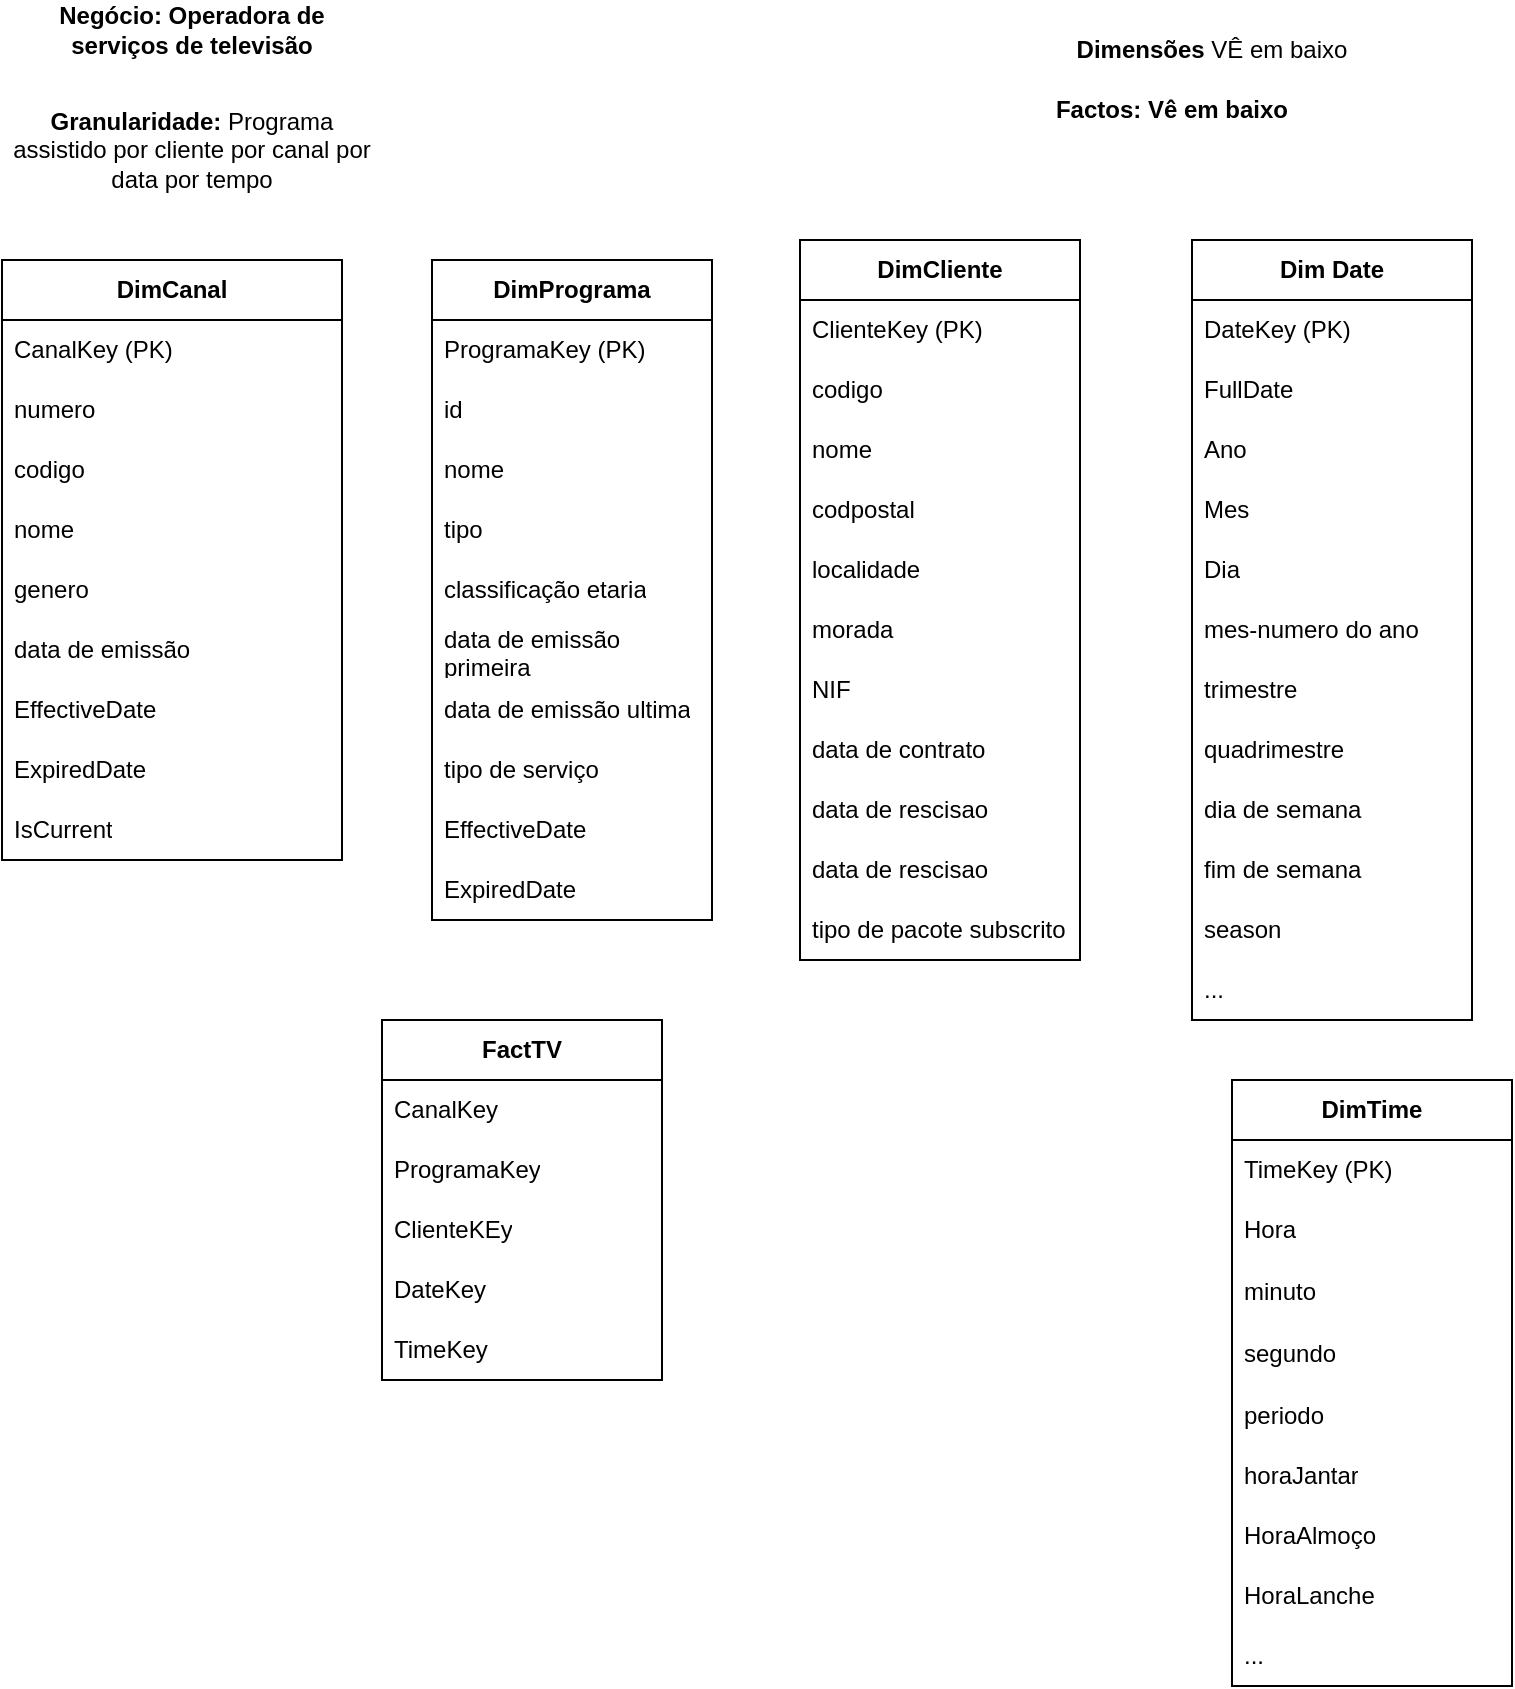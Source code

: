 <mxfile version="22.1.21" type="device">
  <diagram name="Página-1" id="QkJBK4N1LXpg_tuN-uz5">
    <mxGraphModel dx="1036" dy="614" grid="1" gridSize="10" guides="1" tooltips="1" connect="1" arrows="1" fold="1" page="1" pageScale="1" pageWidth="827" pageHeight="1169" math="0" shadow="0">
      <root>
        <mxCell id="0" />
        <mxCell id="1" parent="0" />
        <mxCell id="gSmaacnBs6LnGC5RlYPE-1" value="&lt;b&gt;Dimensões &lt;/b&gt;VÊ em baixo" style="text;html=1;strokeColor=none;fillColor=none;align=center;verticalAlign=middle;whiteSpace=wrap;rounded=0;" parent="1" vertex="1">
          <mxGeometry x="550" y="40" width="140" height="30" as="geometry" />
        </mxCell>
        <mxCell id="gSmaacnBs6LnGC5RlYPE-2" value="&lt;b&gt;Factos: Vê em baixo&lt;/b&gt;" style="text;html=1;strokeColor=none;fillColor=none;align=center;verticalAlign=middle;whiteSpace=wrap;rounded=0;" parent="1" vertex="1">
          <mxGeometry x="510" y="70" width="180" height="30" as="geometry" />
        </mxCell>
        <mxCell id="gSmaacnBs6LnGC5RlYPE-3" value="&lt;b&gt;DimCanal&lt;/b&gt;" style="swimlane;fontStyle=0;childLayout=stackLayout;horizontal=1;startSize=30;horizontalStack=0;resizeParent=1;resizeParentMax=0;resizeLast=0;collapsible=1;marginBottom=0;whiteSpace=wrap;html=1;" parent="1" vertex="1">
          <mxGeometry x="15" y="160" width="170" height="300" as="geometry" />
        </mxCell>
        <mxCell id="gSmaacnBs6LnGC5RlYPE-4" value="CanalKey (PK)" style="text;strokeColor=none;fillColor=none;align=left;verticalAlign=middle;spacingLeft=4;spacingRight=4;overflow=hidden;points=[[0,0.5],[1,0.5]];portConstraint=eastwest;rotatable=0;whiteSpace=wrap;html=1;" parent="gSmaacnBs6LnGC5RlYPE-3" vertex="1">
          <mxGeometry y="30" width="170" height="30" as="geometry" />
        </mxCell>
        <mxCell id="gSmaacnBs6LnGC5RlYPE-5" value="numero" style="text;strokeColor=none;fillColor=none;align=left;verticalAlign=middle;spacingLeft=4;spacingRight=4;overflow=hidden;points=[[0,0.5],[1,0.5]];portConstraint=eastwest;rotatable=0;whiteSpace=wrap;html=1;" parent="gSmaacnBs6LnGC5RlYPE-3" vertex="1">
          <mxGeometry y="60" width="170" height="30" as="geometry" />
        </mxCell>
        <mxCell id="gSmaacnBs6LnGC5RlYPE-6" value="codigo" style="text;strokeColor=none;fillColor=none;align=left;verticalAlign=middle;spacingLeft=4;spacingRight=4;overflow=hidden;points=[[0,0.5],[1,0.5]];portConstraint=eastwest;rotatable=0;whiteSpace=wrap;html=1;" parent="gSmaacnBs6LnGC5RlYPE-3" vertex="1">
          <mxGeometry y="90" width="170" height="30" as="geometry" />
        </mxCell>
        <mxCell id="gSmaacnBs6LnGC5RlYPE-7" value="nome" style="text;strokeColor=none;fillColor=none;align=left;verticalAlign=middle;spacingLeft=4;spacingRight=4;overflow=hidden;points=[[0,0.5],[1,0.5]];portConstraint=eastwest;rotatable=0;whiteSpace=wrap;html=1;" parent="gSmaacnBs6LnGC5RlYPE-3" vertex="1">
          <mxGeometry y="120" width="170" height="30" as="geometry" />
        </mxCell>
        <mxCell id="gSmaacnBs6LnGC5RlYPE-8" value="genero" style="text;strokeColor=none;fillColor=none;align=left;verticalAlign=middle;spacingLeft=4;spacingRight=4;overflow=hidden;points=[[0,0.5],[1,0.5]];portConstraint=eastwest;rotatable=0;whiteSpace=wrap;html=1;" parent="gSmaacnBs6LnGC5RlYPE-3" vertex="1">
          <mxGeometry y="150" width="170" height="30" as="geometry" />
        </mxCell>
        <mxCell id="gSmaacnBs6LnGC5RlYPE-9" value="data de emissão" style="text;strokeColor=none;fillColor=none;align=left;verticalAlign=middle;spacingLeft=4;spacingRight=4;overflow=hidden;points=[[0,0.5],[1,0.5]];portConstraint=eastwest;rotatable=0;whiteSpace=wrap;html=1;" parent="gSmaacnBs6LnGC5RlYPE-3" vertex="1">
          <mxGeometry y="180" width="170" height="30" as="geometry" />
        </mxCell>
        <mxCell id="gSmaacnBs6LnGC5RlYPE-18" value="EffectiveDate" style="text;strokeColor=none;fillColor=none;align=left;verticalAlign=middle;spacingLeft=4;spacingRight=4;overflow=hidden;points=[[0,0.5],[1,0.5]];portConstraint=eastwest;rotatable=0;whiteSpace=wrap;html=1;" parent="gSmaacnBs6LnGC5RlYPE-3" vertex="1">
          <mxGeometry y="210" width="170" height="30" as="geometry" />
        </mxCell>
        <mxCell id="gSmaacnBs6LnGC5RlYPE-19" value="ExpiredDate" style="text;strokeColor=none;fillColor=none;align=left;verticalAlign=middle;spacingLeft=4;spacingRight=4;overflow=hidden;points=[[0,0.5],[1,0.5]];portConstraint=eastwest;rotatable=0;whiteSpace=wrap;html=1;" parent="gSmaacnBs6LnGC5RlYPE-3" vertex="1">
          <mxGeometry y="240" width="170" height="30" as="geometry" />
        </mxCell>
        <mxCell id="gSmaacnBs6LnGC5RlYPE-20" value="IsCurrent" style="text;strokeColor=none;fillColor=none;align=left;verticalAlign=middle;spacingLeft=4;spacingRight=4;overflow=hidden;points=[[0,0.5],[1,0.5]];portConstraint=eastwest;rotatable=0;whiteSpace=wrap;html=1;" parent="gSmaacnBs6LnGC5RlYPE-3" vertex="1">
          <mxGeometry y="270" width="170" height="30" as="geometry" />
        </mxCell>
        <mxCell id="gSmaacnBs6LnGC5RlYPE-21" value="&lt;b&gt;FactTV&lt;/b&gt;" style="swimlane;fontStyle=0;childLayout=stackLayout;horizontal=1;startSize=30;horizontalStack=0;resizeParent=1;resizeParentMax=0;resizeLast=0;collapsible=1;marginBottom=0;whiteSpace=wrap;html=1;" parent="1" vertex="1">
          <mxGeometry x="205" y="540" width="140" height="180" as="geometry" />
        </mxCell>
        <mxCell id="gSmaacnBs6LnGC5RlYPE-22" value="CanalKey" style="text;strokeColor=none;fillColor=none;align=left;verticalAlign=middle;spacingLeft=4;spacingRight=4;overflow=hidden;points=[[0,0.5],[1,0.5]];portConstraint=eastwest;rotatable=0;whiteSpace=wrap;html=1;" parent="gSmaacnBs6LnGC5RlYPE-21" vertex="1">
          <mxGeometry y="30" width="140" height="30" as="geometry" />
        </mxCell>
        <mxCell id="YkwlQ2Gsue8Ubc3D1Cpx-11" value="ProgramaKey" style="text;strokeColor=none;fillColor=none;align=left;verticalAlign=middle;spacingLeft=4;spacingRight=4;overflow=hidden;points=[[0,0.5],[1,0.5]];portConstraint=eastwest;rotatable=0;whiteSpace=wrap;html=1;" vertex="1" parent="gSmaacnBs6LnGC5RlYPE-21">
          <mxGeometry y="60" width="140" height="30" as="geometry" />
        </mxCell>
        <mxCell id="YkwlQ2Gsue8Ubc3D1Cpx-12" value="ClienteKEy" style="text;strokeColor=none;fillColor=none;align=left;verticalAlign=middle;spacingLeft=4;spacingRight=4;overflow=hidden;points=[[0,0.5],[1,0.5]];portConstraint=eastwest;rotatable=0;whiteSpace=wrap;html=1;" vertex="1" parent="gSmaacnBs6LnGC5RlYPE-21">
          <mxGeometry y="90" width="140" height="30" as="geometry" />
        </mxCell>
        <mxCell id="YkwlQ2Gsue8Ubc3D1Cpx-13" value="DateKey" style="text;strokeColor=none;fillColor=none;align=left;verticalAlign=middle;spacingLeft=4;spacingRight=4;overflow=hidden;points=[[0,0.5],[1,0.5]];portConstraint=eastwest;rotatable=0;whiteSpace=wrap;html=1;" vertex="1" parent="gSmaacnBs6LnGC5RlYPE-21">
          <mxGeometry y="120" width="140" height="30" as="geometry" />
        </mxCell>
        <mxCell id="YkwlQ2Gsue8Ubc3D1Cpx-14" value="TimeKey" style="text;strokeColor=none;fillColor=none;align=left;verticalAlign=middle;spacingLeft=4;spacingRight=4;overflow=hidden;points=[[0,0.5],[1,0.5]];portConstraint=eastwest;rotatable=0;whiteSpace=wrap;html=1;" vertex="1" parent="gSmaacnBs6LnGC5RlYPE-21">
          <mxGeometry y="150" width="140" height="30" as="geometry" />
        </mxCell>
        <mxCell id="gSmaacnBs6LnGC5RlYPE-31" value="&lt;b&gt;DimCliente&lt;/b&gt;" style="swimlane;fontStyle=0;childLayout=stackLayout;horizontal=1;startSize=30;horizontalStack=0;resizeParent=1;resizeParentMax=0;resizeLast=0;collapsible=1;marginBottom=0;whiteSpace=wrap;html=1;" parent="1" vertex="1">
          <mxGeometry x="414" y="150" width="140" height="360" as="geometry" />
        </mxCell>
        <mxCell id="gSmaacnBs6LnGC5RlYPE-32" value="ClienteKey (PK)" style="text;strokeColor=none;fillColor=none;align=left;verticalAlign=middle;spacingLeft=4;spacingRight=4;overflow=hidden;points=[[0,0.5],[1,0.5]];portConstraint=eastwest;rotatable=0;whiteSpace=wrap;html=1;" parent="gSmaacnBs6LnGC5RlYPE-31" vertex="1">
          <mxGeometry y="30" width="140" height="30" as="geometry" />
        </mxCell>
        <mxCell id="gSmaacnBs6LnGC5RlYPE-33" value="codigo" style="text;strokeColor=none;fillColor=none;align=left;verticalAlign=middle;spacingLeft=4;spacingRight=4;overflow=hidden;points=[[0,0.5],[1,0.5]];portConstraint=eastwest;rotatable=0;whiteSpace=wrap;html=1;" parent="gSmaacnBs6LnGC5RlYPE-31" vertex="1">
          <mxGeometry y="60" width="140" height="30" as="geometry" />
        </mxCell>
        <mxCell id="gSmaacnBs6LnGC5RlYPE-92" value="nome" style="text;strokeColor=none;fillColor=none;align=left;verticalAlign=middle;spacingLeft=4;spacingRight=4;overflow=hidden;points=[[0,0.5],[1,0.5]];portConstraint=eastwest;rotatable=0;whiteSpace=wrap;html=1;" parent="gSmaacnBs6LnGC5RlYPE-31" vertex="1">
          <mxGeometry y="90" width="140" height="30" as="geometry" />
        </mxCell>
        <mxCell id="gSmaacnBs6LnGC5RlYPE-34" value="codpostal" style="text;strokeColor=none;fillColor=none;align=left;verticalAlign=middle;spacingLeft=4;spacingRight=4;overflow=hidden;points=[[0,0.5],[1,0.5]];portConstraint=eastwest;rotatable=0;whiteSpace=wrap;html=1;" parent="gSmaacnBs6LnGC5RlYPE-31" vertex="1">
          <mxGeometry y="120" width="140" height="30" as="geometry" />
        </mxCell>
        <mxCell id="YkwlQ2Gsue8Ubc3D1Cpx-3" value="localidade" style="text;strokeColor=none;fillColor=none;align=left;verticalAlign=middle;spacingLeft=4;spacingRight=4;overflow=hidden;points=[[0,0.5],[1,0.5]];portConstraint=eastwest;rotatable=0;whiteSpace=wrap;html=1;" vertex="1" parent="gSmaacnBs6LnGC5RlYPE-31">
          <mxGeometry y="150" width="140" height="30" as="geometry" />
        </mxCell>
        <mxCell id="YkwlQ2Gsue8Ubc3D1Cpx-4" value="morada" style="text;strokeColor=none;fillColor=none;align=left;verticalAlign=middle;spacingLeft=4;spacingRight=4;overflow=hidden;points=[[0,0.5],[1,0.5]];portConstraint=eastwest;rotatable=0;whiteSpace=wrap;html=1;" vertex="1" parent="gSmaacnBs6LnGC5RlYPE-31">
          <mxGeometry y="180" width="140" height="30" as="geometry" />
        </mxCell>
        <mxCell id="YkwlQ2Gsue8Ubc3D1Cpx-5" value="NIF" style="text;strokeColor=none;fillColor=none;align=left;verticalAlign=middle;spacingLeft=4;spacingRight=4;overflow=hidden;points=[[0,0.5],[1,0.5]];portConstraint=eastwest;rotatable=0;whiteSpace=wrap;html=1;" vertex="1" parent="gSmaacnBs6LnGC5RlYPE-31">
          <mxGeometry y="210" width="140" height="30" as="geometry" />
        </mxCell>
        <mxCell id="YkwlQ2Gsue8Ubc3D1Cpx-6" value="data de contrato" style="text;strokeColor=none;fillColor=none;align=left;verticalAlign=middle;spacingLeft=4;spacingRight=4;overflow=hidden;points=[[0,0.5],[1,0.5]];portConstraint=eastwest;rotatable=0;whiteSpace=wrap;html=1;" vertex="1" parent="gSmaacnBs6LnGC5RlYPE-31">
          <mxGeometry y="240" width="140" height="30" as="geometry" />
        </mxCell>
        <mxCell id="YkwlQ2Gsue8Ubc3D1Cpx-7" value="data de rescisao&lt;span style=&quot;white-space: pre;&quot;&gt;&#x9;&lt;/span&gt;" style="text;strokeColor=none;fillColor=none;align=left;verticalAlign=middle;spacingLeft=4;spacingRight=4;overflow=hidden;points=[[0,0.5],[1,0.5]];portConstraint=eastwest;rotatable=0;whiteSpace=wrap;html=1;" vertex="1" parent="gSmaacnBs6LnGC5RlYPE-31">
          <mxGeometry y="270" width="140" height="30" as="geometry" />
        </mxCell>
        <mxCell id="YkwlQ2Gsue8Ubc3D1Cpx-8" value="data de rescisao&lt;span style=&quot;white-space: pre;&quot;&gt;&#x9;&lt;/span&gt;" style="text;strokeColor=none;fillColor=none;align=left;verticalAlign=middle;spacingLeft=4;spacingRight=4;overflow=hidden;points=[[0,0.5],[1,0.5]];portConstraint=eastwest;rotatable=0;whiteSpace=wrap;html=1;" vertex="1" parent="gSmaacnBs6LnGC5RlYPE-31">
          <mxGeometry y="300" width="140" height="30" as="geometry" />
        </mxCell>
        <mxCell id="YkwlQ2Gsue8Ubc3D1Cpx-9" value="tipo de pacote subscrito" style="text;strokeColor=none;fillColor=none;align=left;verticalAlign=middle;spacingLeft=4;spacingRight=4;overflow=hidden;points=[[0,0.5],[1,0.5]];portConstraint=eastwest;rotatable=0;whiteSpace=wrap;html=1;" vertex="1" parent="gSmaacnBs6LnGC5RlYPE-31">
          <mxGeometry y="330" width="140" height="30" as="geometry" />
        </mxCell>
        <mxCell id="gSmaacnBs6LnGC5RlYPE-39" value="&lt;b&gt;DimTime&lt;/b&gt;" style="swimlane;fontStyle=0;childLayout=stackLayout;horizontal=1;startSize=30;horizontalStack=0;resizeParent=1;resizeParentMax=0;resizeLast=0;collapsible=1;marginBottom=0;whiteSpace=wrap;html=1;" parent="1" vertex="1">
          <mxGeometry x="630" y="570" width="140" height="303" as="geometry" />
        </mxCell>
        <mxCell id="gSmaacnBs6LnGC5RlYPE-40" value="TimeKey (PK)" style="text;strokeColor=none;fillColor=none;align=left;verticalAlign=middle;spacingLeft=4;spacingRight=4;overflow=hidden;points=[[0,0.5],[1,0.5]];portConstraint=eastwest;rotatable=0;whiteSpace=wrap;html=1;" parent="gSmaacnBs6LnGC5RlYPE-39" vertex="1">
          <mxGeometry y="30" width="140" height="30" as="geometry" />
        </mxCell>
        <mxCell id="gSmaacnBs6LnGC5RlYPE-41" value="Hora" style="text;strokeColor=none;fillColor=none;align=left;verticalAlign=middle;spacingLeft=4;spacingRight=4;overflow=hidden;points=[[0,0.5],[1,0.5]];portConstraint=eastwest;rotatable=0;whiteSpace=wrap;html=1;" parent="gSmaacnBs6LnGC5RlYPE-39" vertex="1">
          <mxGeometry y="60" width="140" height="30" as="geometry" />
        </mxCell>
        <mxCell id="gSmaacnBs6LnGC5RlYPE-42" value="minuto" style="text;strokeColor=none;fillColor=none;align=left;verticalAlign=middle;spacingLeft=4;spacingRight=4;overflow=hidden;points=[[0,0.5],[1,0.5]];portConstraint=eastwest;rotatable=0;whiteSpace=wrap;html=1;" parent="gSmaacnBs6LnGC5RlYPE-39" vertex="1">
          <mxGeometry y="90" width="140" height="31" as="geometry" />
        </mxCell>
        <mxCell id="gSmaacnBs6LnGC5RlYPE-43" value="segundo" style="text;strokeColor=none;fillColor=none;align=left;verticalAlign=middle;spacingLeft=4;spacingRight=4;overflow=hidden;points=[[0,0.5],[1,0.5]];portConstraint=eastwest;rotatable=0;whiteSpace=wrap;html=1;" parent="gSmaacnBs6LnGC5RlYPE-39" vertex="1">
          <mxGeometry y="121" width="140" height="31" as="geometry" />
        </mxCell>
        <mxCell id="gSmaacnBs6LnGC5RlYPE-44" value="periodo" style="text;strokeColor=none;fillColor=none;align=left;verticalAlign=middle;spacingLeft=4;spacingRight=4;overflow=hidden;points=[[0,0.5],[1,0.5]];portConstraint=eastwest;rotatable=0;whiteSpace=wrap;html=1;" parent="gSmaacnBs6LnGC5RlYPE-39" vertex="1">
          <mxGeometry y="152" width="140" height="31" as="geometry" />
        </mxCell>
        <mxCell id="gSmaacnBs6LnGC5RlYPE-45" value="horaJantar" style="text;strokeColor=none;fillColor=none;align=left;verticalAlign=middle;spacingLeft=4;spacingRight=4;overflow=hidden;points=[[0,0.5],[1,0.5]];portConstraint=eastwest;rotatable=0;whiteSpace=wrap;html=1;" parent="gSmaacnBs6LnGC5RlYPE-39" vertex="1">
          <mxGeometry y="183" width="140" height="30" as="geometry" />
        </mxCell>
        <mxCell id="gSmaacnBs6LnGC5RlYPE-46" value="HoraAlmoço" style="text;strokeColor=none;fillColor=none;align=left;verticalAlign=middle;spacingLeft=4;spacingRight=4;overflow=hidden;points=[[0,0.5],[1,0.5]];portConstraint=eastwest;rotatable=0;whiteSpace=wrap;html=1;" parent="gSmaacnBs6LnGC5RlYPE-39" vertex="1">
          <mxGeometry y="213" width="140" height="30" as="geometry" />
        </mxCell>
        <mxCell id="gSmaacnBs6LnGC5RlYPE-47" value="HoraLanche" style="text;strokeColor=none;fillColor=none;align=left;verticalAlign=middle;spacingLeft=4;spacingRight=4;overflow=hidden;points=[[0,0.5],[1,0.5]];portConstraint=eastwest;rotatable=0;whiteSpace=wrap;html=1;" parent="gSmaacnBs6LnGC5RlYPE-39" vertex="1">
          <mxGeometry y="243" width="140" height="30" as="geometry" />
        </mxCell>
        <mxCell id="gSmaacnBs6LnGC5RlYPE-48" value="..." style="text;strokeColor=none;fillColor=none;align=left;verticalAlign=middle;spacingLeft=4;spacingRight=4;overflow=hidden;points=[[0,0.5],[1,0.5]];portConstraint=eastwest;rotatable=0;whiteSpace=wrap;html=1;" parent="gSmaacnBs6LnGC5RlYPE-39" vertex="1">
          <mxGeometry y="273" width="140" height="30" as="geometry" />
        </mxCell>
        <mxCell id="gSmaacnBs6LnGC5RlYPE-49" value="&lt;b&gt;Dim Date&lt;/b&gt;" style="swimlane;fontStyle=0;childLayout=stackLayout;horizontal=1;startSize=30;horizontalStack=0;resizeParent=1;resizeParentMax=0;resizeLast=0;collapsible=1;marginBottom=0;whiteSpace=wrap;html=1;" parent="1" vertex="1">
          <mxGeometry x="610" y="150" width="140" height="390" as="geometry" />
        </mxCell>
        <mxCell id="gSmaacnBs6LnGC5RlYPE-50" value="DateKey (PK)" style="text;strokeColor=none;fillColor=none;align=left;verticalAlign=middle;spacingLeft=4;spacingRight=4;overflow=hidden;points=[[0,0.5],[1,0.5]];portConstraint=eastwest;rotatable=0;whiteSpace=wrap;html=1;" parent="gSmaacnBs6LnGC5RlYPE-49" vertex="1">
          <mxGeometry y="30" width="140" height="30" as="geometry" />
        </mxCell>
        <mxCell id="gSmaacnBs6LnGC5RlYPE-51" value="FullDate" style="text;strokeColor=none;fillColor=none;align=left;verticalAlign=middle;spacingLeft=4;spacingRight=4;overflow=hidden;points=[[0,0.5],[1,0.5]];portConstraint=eastwest;rotatable=0;whiteSpace=wrap;html=1;" parent="gSmaacnBs6LnGC5RlYPE-49" vertex="1">
          <mxGeometry y="60" width="140" height="30" as="geometry" />
        </mxCell>
        <mxCell id="gSmaacnBs6LnGC5RlYPE-52" value="Ano" style="text;strokeColor=none;fillColor=none;align=left;verticalAlign=middle;spacingLeft=4;spacingRight=4;overflow=hidden;points=[[0,0.5],[1,0.5]];portConstraint=eastwest;rotatable=0;whiteSpace=wrap;html=1;" parent="gSmaacnBs6LnGC5RlYPE-49" vertex="1">
          <mxGeometry y="90" width="140" height="30" as="geometry" />
        </mxCell>
        <mxCell id="gSmaacnBs6LnGC5RlYPE-53" value="Mes" style="text;strokeColor=none;fillColor=none;align=left;verticalAlign=middle;spacingLeft=4;spacingRight=4;overflow=hidden;points=[[0,0.5],[1,0.5]];portConstraint=eastwest;rotatable=0;whiteSpace=wrap;html=1;" parent="gSmaacnBs6LnGC5RlYPE-49" vertex="1">
          <mxGeometry y="120" width="140" height="30" as="geometry" />
        </mxCell>
        <mxCell id="gSmaacnBs6LnGC5RlYPE-54" value="Dia" style="text;strokeColor=none;fillColor=none;align=left;verticalAlign=middle;spacingLeft=4;spacingRight=4;overflow=hidden;points=[[0,0.5],[1,0.5]];portConstraint=eastwest;rotatable=0;whiteSpace=wrap;html=1;" parent="gSmaacnBs6LnGC5RlYPE-49" vertex="1">
          <mxGeometry y="150" width="140" height="30" as="geometry" />
        </mxCell>
        <mxCell id="gSmaacnBs6LnGC5RlYPE-55" value="mes-numero do ano" style="text;strokeColor=none;fillColor=none;align=left;verticalAlign=middle;spacingLeft=4;spacingRight=4;overflow=hidden;points=[[0,0.5],[1,0.5]];portConstraint=eastwest;rotatable=0;whiteSpace=wrap;html=1;" parent="gSmaacnBs6LnGC5RlYPE-49" vertex="1">
          <mxGeometry y="180" width="140" height="30" as="geometry" />
        </mxCell>
        <mxCell id="gSmaacnBs6LnGC5RlYPE-56" value="trimestre" style="text;strokeColor=none;fillColor=none;align=left;verticalAlign=middle;spacingLeft=4;spacingRight=4;overflow=hidden;points=[[0,0.5],[1,0.5]];portConstraint=eastwest;rotatable=0;whiteSpace=wrap;html=1;" parent="gSmaacnBs6LnGC5RlYPE-49" vertex="1">
          <mxGeometry y="210" width="140" height="30" as="geometry" />
        </mxCell>
        <mxCell id="gSmaacnBs6LnGC5RlYPE-57" value="quadrimestre" style="text;strokeColor=none;fillColor=none;align=left;verticalAlign=middle;spacingLeft=4;spacingRight=4;overflow=hidden;points=[[0,0.5],[1,0.5]];portConstraint=eastwest;rotatable=0;whiteSpace=wrap;html=1;" parent="gSmaacnBs6LnGC5RlYPE-49" vertex="1">
          <mxGeometry y="240" width="140" height="30" as="geometry" />
        </mxCell>
        <mxCell id="gSmaacnBs6LnGC5RlYPE-58" value="dia de semana" style="text;strokeColor=none;fillColor=none;align=left;verticalAlign=middle;spacingLeft=4;spacingRight=4;overflow=hidden;points=[[0,0.5],[1,0.5]];portConstraint=eastwest;rotatable=0;whiteSpace=wrap;html=1;" parent="gSmaacnBs6LnGC5RlYPE-49" vertex="1">
          <mxGeometry y="270" width="140" height="30" as="geometry" />
        </mxCell>
        <mxCell id="gSmaacnBs6LnGC5RlYPE-59" value="fim de semana" style="text;strokeColor=none;fillColor=none;align=left;verticalAlign=middle;spacingLeft=4;spacingRight=4;overflow=hidden;points=[[0,0.5],[1,0.5]];portConstraint=eastwest;rotatable=0;whiteSpace=wrap;html=1;" parent="gSmaacnBs6LnGC5RlYPE-49" vertex="1">
          <mxGeometry y="300" width="140" height="30" as="geometry" />
        </mxCell>
        <mxCell id="gSmaacnBs6LnGC5RlYPE-60" value="season" style="text;strokeColor=none;fillColor=none;align=left;verticalAlign=middle;spacingLeft=4;spacingRight=4;overflow=hidden;points=[[0,0.5],[1,0.5]];portConstraint=eastwest;rotatable=0;whiteSpace=wrap;html=1;" parent="gSmaacnBs6LnGC5RlYPE-49" vertex="1">
          <mxGeometry y="330" width="140" height="30" as="geometry" />
        </mxCell>
        <mxCell id="gSmaacnBs6LnGC5RlYPE-61" value="..." style="text;strokeColor=none;fillColor=none;align=left;verticalAlign=middle;spacingLeft=4;spacingRight=4;overflow=hidden;points=[[0,0.5],[1,0.5]];portConstraint=eastwest;rotatable=0;whiteSpace=wrap;html=1;" parent="gSmaacnBs6LnGC5RlYPE-49" vertex="1">
          <mxGeometry y="360" width="140" height="30" as="geometry" />
        </mxCell>
        <mxCell id="gSmaacnBs6LnGC5RlYPE-62" value="&lt;b&gt;DimPrograma&lt;/b&gt;" style="swimlane;fontStyle=0;childLayout=stackLayout;horizontal=1;startSize=30;horizontalStack=0;resizeParent=1;resizeParentMax=0;resizeLast=0;collapsible=1;marginBottom=0;whiteSpace=wrap;html=1;" parent="1" vertex="1">
          <mxGeometry x="230" y="160" width="140" height="330" as="geometry" />
        </mxCell>
        <mxCell id="gSmaacnBs6LnGC5RlYPE-63" value="ProgramaKey (PK)" style="text;strokeColor=none;fillColor=none;align=left;verticalAlign=middle;spacingLeft=4;spacingRight=4;overflow=hidden;points=[[0,0.5],[1,0.5]];portConstraint=eastwest;rotatable=0;whiteSpace=wrap;html=1;" parent="gSmaacnBs6LnGC5RlYPE-62" vertex="1">
          <mxGeometry y="30" width="140" height="30" as="geometry" />
        </mxCell>
        <mxCell id="gSmaacnBs6LnGC5RlYPE-64" value="id" style="text;strokeColor=none;fillColor=none;align=left;verticalAlign=middle;spacingLeft=4;spacingRight=4;overflow=hidden;points=[[0,0.5],[1,0.5]];portConstraint=eastwest;rotatable=0;whiteSpace=wrap;html=1;" parent="gSmaacnBs6LnGC5RlYPE-62" vertex="1">
          <mxGeometry y="60" width="140" height="30" as="geometry" />
        </mxCell>
        <mxCell id="gSmaacnBs6LnGC5RlYPE-65" value="nome" style="text;strokeColor=none;fillColor=none;align=left;verticalAlign=middle;spacingLeft=4;spacingRight=4;overflow=hidden;points=[[0,0.5],[1,0.5]];portConstraint=eastwest;rotatable=0;whiteSpace=wrap;html=1;" parent="gSmaacnBs6LnGC5RlYPE-62" vertex="1">
          <mxGeometry y="90" width="140" height="30" as="geometry" />
        </mxCell>
        <mxCell id="gSmaacnBs6LnGC5RlYPE-66" value="tipo" style="text;strokeColor=none;fillColor=none;align=left;verticalAlign=middle;spacingLeft=4;spacingRight=4;overflow=hidden;points=[[0,0.5],[1,0.5]];portConstraint=eastwest;rotatable=0;whiteSpace=wrap;html=1;" parent="gSmaacnBs6LnGC5RlYPE-62" vertex="1">
          <mxGeometry y="120" width="140" height="30" as="geometry" />
        </mxCell>
        <mxCell id="gSmaacnBs6LnGC5RlYPE-67" value="classificação etaria" style="text;strokeColor=none;fillColor=none;align=left;verticalAlign=middle;spacingLeft=4;spacingRight=4;overflow=hidden;points=[[0,0.5],[1,0.5]];portConstraint=eastwest;rotatable=0;whiteSpace=wrap;html=1;" parent="gSmaacnBs6LnGC5RlYPE-62" vertex="1">
          <mxGeometry y="150" width="140" height="30" as="geometry" />
        </mxCell>
        <mxCell id="gSmaacnBs6LnGC5RlYPE-68" value="data de emissão primeira" style="text;strokeColor=none;fillColor=none;align=left;verticalAlign=middle;spacingLeft=4;spacingRight=4;overflow=hidden;points=[[0,0.5],[1,0.5]];portConstraint=eastwest;rotatable=0;whiteSpace=wrap;html=1;" parent="gSmaacnBs6LnGC5RlYPE-62" vertex="1">
          <mxGeometry y="180" width="140" height="30" as="geometry" />
        </mxCell>
        <mxCell id="YkwlQ2Gsue8Ubc3D1Cpx-2" value="data de emissão ultima" style="text;strokeColor=none;fillColor=none;align=left;verticalAlign=middle;spacingLeft=4;spacingRight=4;overflow=hidden;points=[[0,0.5],[1,0.5]];portConstraint=eastwest;rotatable=0;whiteSpace=wrap;html=1;" vertex="1" parent="gSmaacnBs6LnGC5RlYPE-62">
          <mxGeometry y="210" width="140" height="30" as="geometry" />
        </mxCell>
        <mxCell id="YkwlQ2Gsue8Ubc3D1Cpx-16" value="tipo de serviço" style="text;strokeColor=none;fillColor=none;align=left;verticalAlign=middle;spacingLeft=4;spacingRight=4;overflow=hidden;points=[[0,0.5],[1,0.5]];portConstraint=eastwest;rotatable=0;whiteSpace=wrap;html=1;" vertex="1" parent="gSmaacnBs6LnGC5RlYPE-62">
          <mxGeometry y="240" width="140" height="30" as="geometry" />
        </mxCell>
        <mxCell id="gSmaacnBs6LnGC5RlYPE-74" value="EffectiveDate" style="text;strokeColor=none;fillColor=none;align=left;verticalAlign=middle;spacingLeft=4;spacingRight=4;overflow=hidden;points=[[0,0.5],[1,0.5]];portConstraint=eastwest;rotatable=0;whiteSpace=wrap;html=1;" parent="gSmaacnBs6LnGC5RlYPE-62" vertex="1">
          <mxGeometry y="270" width="140" height="30" as="geometry" />
        </mxCell>
        <mxCell id="gSmaacnBs6LnGC5RlYPE-75" value="ExpiredDate" style="text;strokeColor=none;fillColor=none;align=left;verticalAlign=middle;spacingLeft=4;spacingRight=4;overflow=hidden;points=[[0,0.5],[1,0.5]];portConstraint=eastwest;rotatable=0;whiteSpace=wrap;html=1;" parent="gSmaacnBs6LnGC5RlYPE-62" vertex="1">
          <mxGeometry y="300" width="140" height="30" as="geometry" />
        </mxCell>
        <mxCell id="gSmaacnBs6LnGC5RlYPE-90" value="&lt;b&gt;Granularidade:&lt;/b&gt;&amp;nbsp;Programa assistido por cliente por canal por data por tempo" style="text;html=1;strokeColor=none;fillColor=none;align=center;verticalAlign=middle;whiteSpace=wrap;rounded=0;" parent="1" vertex="1">
          <mxGeometry x="15" y="90" width="190" height="30" as="geometry" />
        </mxCell>
        <mxCell id="gSmaacnBs6LnGC5RlYPE-91" value="&lt;b&gt;Negócio: Operadora de serviços de televisão&lt;/b&gt;" style="text;html=1;strokeColor=none;fillColor=none;align=center;verticalAlign=middle;whiteSpace=wrap;rounded=0;" parent="1" vertex="1">
          <mxGeometry x="40" y="30" width="140" height="30" as="geometry" />
        </mxCell>
        <mxCell id="YkwlQ2Gsue8Ubc3D1Cpx-1" style="edgeStyle=orthogonalEdgeStyle;rounded=0;orthogonalLoop=1;jettySize=auto;html=1;exitX=0.5;exitY=1;exitDx=0;exitDy=0;" edge="1" parent="1" source="gSmaacnBs6LnGC5RlYPE-90" target="gSmaacnBs6LnGC5RlYPE-90">
          <mxGeometry relative="1" as="geometry" />
        </mxCell>
      </root>
    </mxGraphModel>
  </diagram>
</mxfile>
